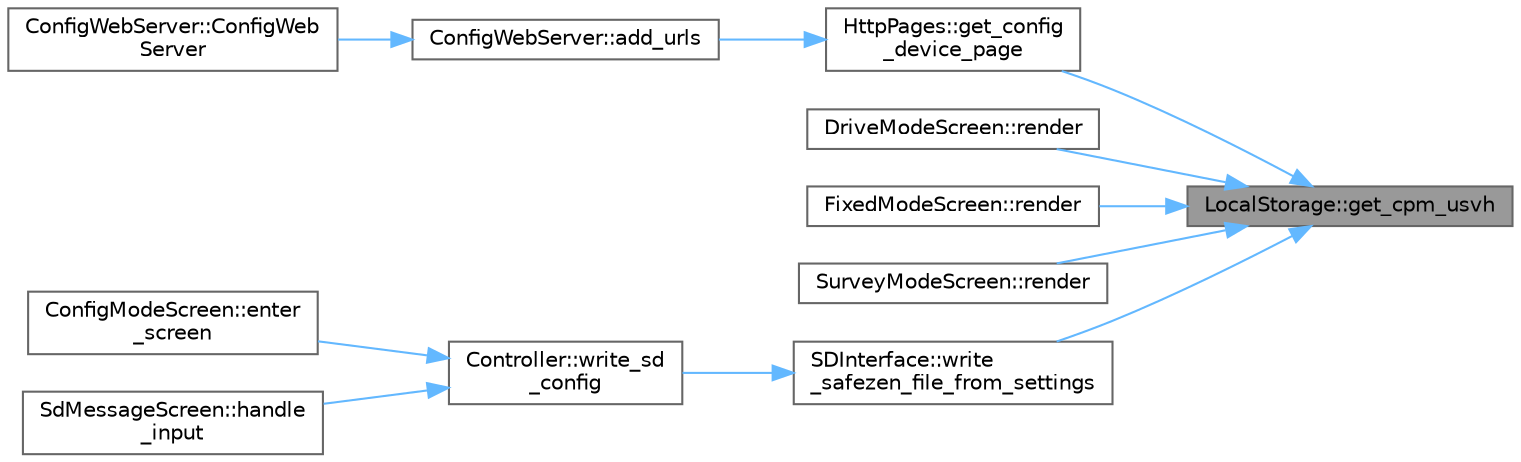 digraph "LocalStorage::get_cpm_usvh"
{
 // LATEX_PDF_SIZE
  bgcolor="transparent";
  edge [fontname=Helvetica,fontsize=10,labelfontname=Helvetica,labelfontsize=10];
  node [fontname=Helvetica,fontsize=10,shape=box,height=0.2,width=0.4];
  rankdir="RL";
  Node1 [id="Node000001",label="LocalStorage::get_cpm_usvh",height=0.2,width=0.4,color="gray40", fillcolor="grey60", style="filled", fontcolor="black",tooltip=" "];
  Node1 -> Node2 [id="edge1_Node000001_Node000002",dir="back",color="steelblue1",style="solid",tooltip=" "];
  Node2 [id="Node000002",label="HttpPages::get_config\l_device_page",height=0.2,width=0.4,color="grey40", fillcolor="white", style="filled",URL="$class_http_pages.html#a658899dc73c1f152576b4c9c8a20c5a4",tooltip=" "];
  Node2 -> Node3 [id="edge2_Node000002_Node000003",dir="back",color="steelblue1",style="solid",tooltip=" "];
  Node3 [id="Node000003",label="ConfigWebServer::add_urls",height=0.2,width=0.4,color="grey40", fillcolor="white", style="filled",URL="$class_config_web_server.html#a35c4374f69f6421d8c2ec61934f2c092",tooltip=" "];
  Node3 -> Node4 [id="edge3_Node000003_Node000004",dir="back",color="steelblue1",style="solid",tooltip=" "];
  Node4 [id="Node000004",label="ConfigWebServer::ConfigWeb\lServer",height=0.2,width=0.4,color="grey40", fillcolor="white", style="filled",URL="$class_config_web_server.html#a001c5b747ffda5655ffa7828efe7a83b",tooltip=" "];
  Node1 -> Node5 [id="edge4_Node000001_Node000005",dir="back",color="steelblue1",style="solid",tooltip=" "];
  Node5 [id="Node000005",label="DriveModeScreen::render",height=0.2,width=0.4,color="grey40", fillcolor="white", style="filled",URL="$class_drive_mode_screen.html#a536a027601cda1dbbd3ff95324e08c85",tooltip=" "];
  Node1 -> Node6 [id="edge5_Node000001_Node000006",dir="back",color="steelblue1",style="solid",tooltip=" "];
  Node6 [id="Node000006",label="FixedModeScreen::render",height=0.2,width=0.4,color="grey40", fillcolor="white", style="filled",URL="$class_fixed_mode_screen.html#a765438b789be58d1b2a14e3180c350af",tooltip=" "];
  Node1 -> Node7 [id="edge6_Node000001_Node000007",dir="back",color="steelblue1",style="solid",tooltip=" "];
  Node7 [id="Node000007",label="SurveyModeScreen::render",height=0.2,width=0.4,color="grey40", fillcolor="white", style="filled",URL="$class_survey_mode_screen.html#ac54402c816303e47b5aa189cb2123b50",tooltip=" "];
  Node1 -> Node8 [id="edge7_Node000001_Node000008",dir="back",color="steelblue1",style="solid",tooltip=" "];
  Node8 [id="Node000008",label="SDInterface::write\l_safezen_file_from_settings",height=0.2,width=0.4,color="grey40", fillcolor="white", style="filled",URL="$class_s_d_interface.html#ade1078226685fa069d4e37ec3fa93799",tooltip=" "];
  Node8 -> Node9 [id="edge8_Node000008_Node000009",dir="back",color="steelblue1",style="solid",tooltip=" "];
  Node9 [id="Node000009",label="Controller::write_sd\l_config",height=0.2,width=0.4,color="grey40", fillcolor="white", style="filled",URL="$class_controller.html#aec53fb71b003add1ecb4fb57df080925",tooltip=" "];
  Node9 -> Node10 [id="edge9_Node000009_Node000010",dir="back",color="steelblue1",style="solid",tooltip=" "];
  Node10 [id="Node000010",label="ConfigModeScreen::enter\l_screen",height=0.2,width=0.4,color="grey40", fillcolor="white", style="filled",URL="$class_config_mode_screen.html#a63e57a291d31fc8974e1801314b0c75b",tooltip=" "];
  Node9 -> Node11 [id="edge10_Node000009_Node000011",dir="back",color="steelblue1",style="solid",tooltip=" "];
  Node11 [id="Node000011",label="SdMessageScreen::handle\l_input",height=0.2,width=0.4,color="grey40", fillcolor="white", style="filled",URL="$class_sd_message_screen.html#aa6f1495614e3c8a88dfe30920fcd5b8d",tooltip=" "];
}
